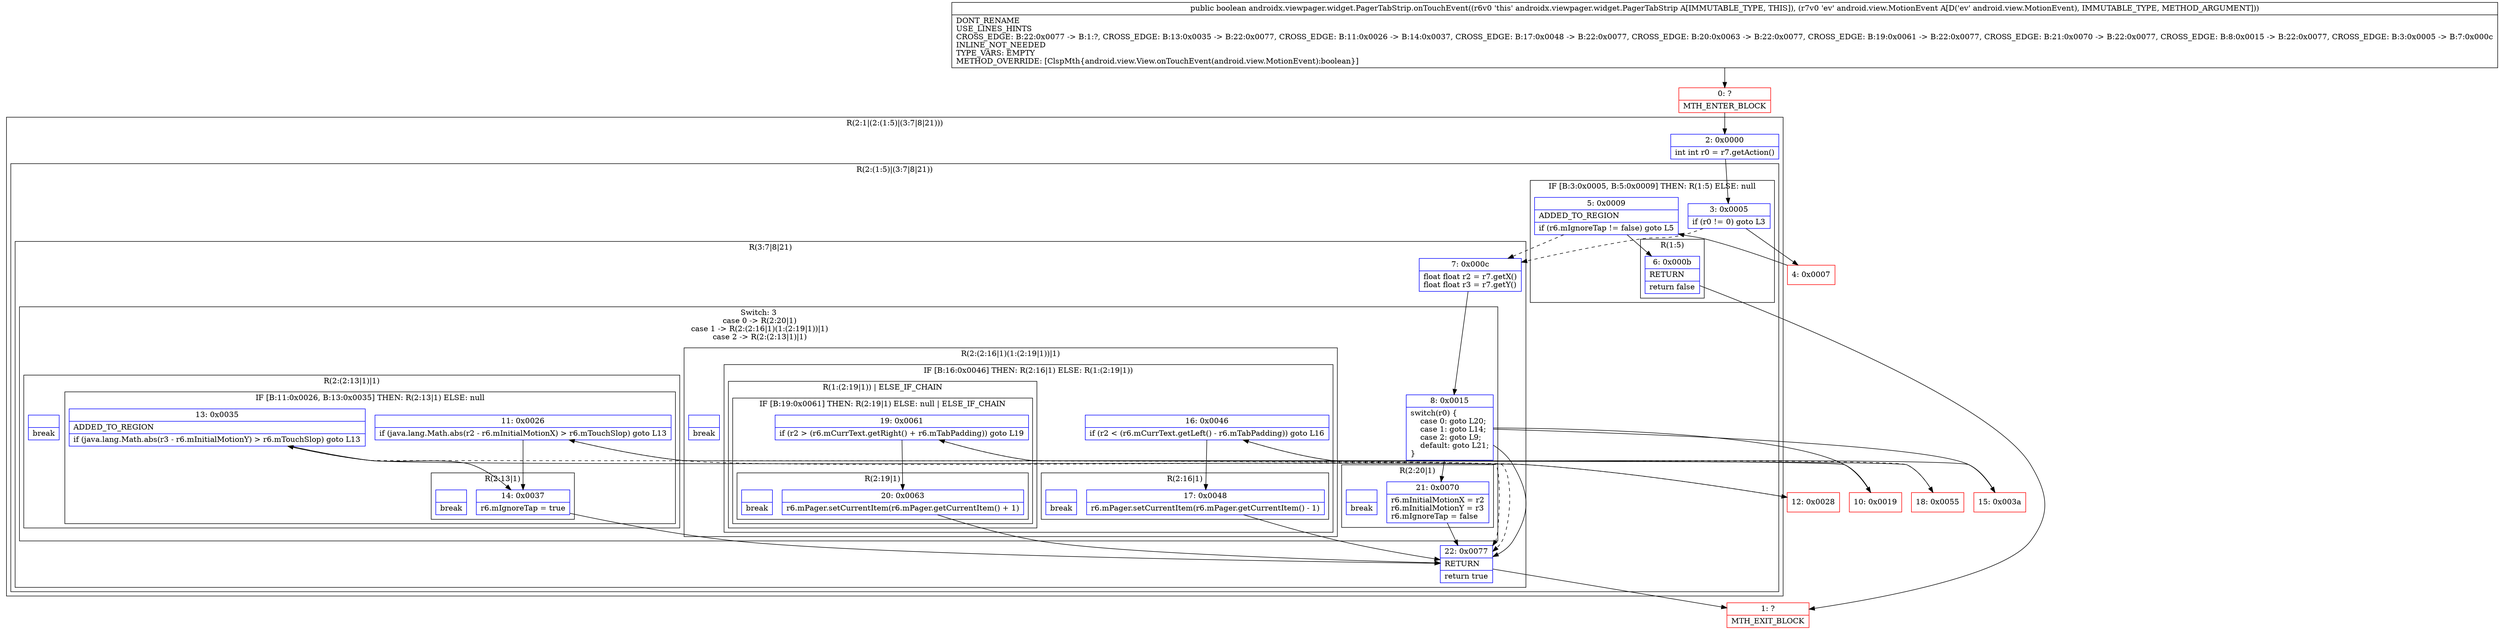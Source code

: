 digraph "CFG forandroidx.viewpager.widget.PagerTabStrip.onTouchEvent(Landroid\/view\/MotionEvent;)Z" {
subgraph cluster_Region_1238234090 {
label = "R(2:1|(2:(1:5)|(3:7|8|21)))";
node [shape=record,color=blue];
Node_2 [shape=record,label="{2\:\ 0x0000|int int r0 = r7.getAction()\l}"];
subgraph cluster_Region_2093865638 {
label = "R(2:(1:5)|(3:7|8|21))";
node [shape=record,color=blue];
subgraph cluster_IfRegion_849085399 {
label = "IF [B:3:0x0005, B:5:0x0009] THEN: R(1:5) ELSE: null";
node [shape=record,color=blue];
Node_3 [shape=record,label="{3\:\ 0x0005|if (r0 != 0) goto L3\l}"];
Node_5 [shape=record,label="{5\:\ 0x0009|ADDED_TO_REGION\l|if (r6.mIgnoreTap != false) goto L5\l}"];
subgraph cluster_Region_1944060062 {
label = "R(1:5)";
node [shape=record,color=blue];
Node_6 [shape=record,label="{6\:\ 0x000b|RETURN\l|return false\l}"];
}
}
subgraph cluster_Region_713504989 {
label = "R(3:7|8|21)";
node [shape=record,color=blue];
Node_7 [shape=record,label="{7\:\ 0x000c|float float r2 = r7.getX()\lfloat float r3 = r7.getY()\l}"];
subgraph cluster_SwitchRegion_1274571448 {
label = "Switch: 3
 case 0 -> R(2:20|1)
 case 1 -> R(2:(2:16|1)(1:(2:19|1))|1)
 case 2 -> R(2:(2:13|1)|1)";
node [shape=record,color=blue];
Node_8 [shape=record,label="{8\:\ 0x0015|switch(r0) \{\l    case 0: goto L20;\l    case 1: goto L14;\l    case 2: goto L9;\l    default: goto L21;\l\}\l}"];
subgraph cluster_Region_217308356 {
label = "R(2:20|1)";
node [shape=record,color=blue];
Node_21 [shape=record,label="{21\:\ 0x0070|r6.mInitialMotionX = r2\lr6.mInitialMotionY = r3\lr6.mIgnoreTap = false\l}"];
Node_InsnContainer_1874057777 [shape=record,label="{|break\l}"];
}
subgraph cluster_Region_300234506 {
label = "R(2:(2:16|1)(1:(2:19|1))|1)";
node [shape=record,color=blue];
subgraph cluster_IfRegion_1579414582 {
label = "IF [B:16:0x0046] THEN: R(2:16|1) ELSE: R(1:(2:19|1))";
node [shape=record,color=blue];
Node_16 [shape=record,label="{16\:\ 0x0046|if (r2 \< (r6.mCurrText.getLeft() \- r6.mTabPadding)) goto L16\l}"];
subgraph cluster_Region_66045818 {
label = "R(2:16|1)";
node [shape=record,color=blue];
Node_17 [shape=record,label="{17\:\ 0x0048|r6.mPager.setCurrentItem(r6.mPager.getCurrentItem() \- 1)\l}"];
Node_InsnContainer_1895355241 [shape=record,label="{|break\l}"];
}
subgraph cluster_Region_32242965 {
label = "R(1:(2:19|1)) | ELSE_IF_CHAIN\l";
node [shape=record,color=blue];
subgraph cluster_IfRegion_1451682016 {
label = "IF [B:19:0x0061] THEN: R(2:19|1) ELSE: null | ELSE_IF_CHAIN\l";
node [shape=record,color=blue];
Node_19 [shape=record,label="{19\:\ 0x0061|if (r2 \> (r6.mCurrText.getRight() + r6.mTabPadding)) goto L19\l}"];
subgraph cluster_Region_965662533 {
label = "R(2:19|1)";
node [shape=record,color=blue];
Node_20 [shape=record,label="{20\:\ 0x0063|r6.mPager.setCurrentItem(r6.mPager.getCurrentItem() + 1)\l}"];
Node_InsnContainer_1143407385 [shape=record,label="{|break\l}"];
}
}
}
}
Node_InsnContainer_1920131951 [shape=record,label="{|break\l}"];
}
subgraph cluster_Region_749710177 {
label = "R(2:(2:13|1)|1)";
node [shape=record,color=blue];
subgraph cluster_IfRegion_1163158333 {
label = "IF [B:11:0x0026, B:13:0x0035] THEN: R(2:13|1) ELSE: null";
node [shape=record,color=blue];
Node_11 [shape=record,label="{11\:\ 0x0026|if (java.lang.Math.abs(r2 \- r6.mInitialMotionX) \> r6.mTouchSlop) goto L13\l}"];
Node_13 [shape=record,label="{13\:\ 0x0035|ADDED_TO_REGION\l|if (java.lang.Math.abs(r3 \- r6.mInitialMotionY) \> r6.mTouchSlop) goto L13\l}"];
subgraph cluster_Region_1666475342 {
label = "R(2:13|1)";
node [shape=record,color=blue];
Node_14 [shape=record,label="{14\:\ 0x0037|r6.mIgnoreTap = true\l}"];
Node_InsnContainer_530025974 [shape=record,label="{|break\l}"];
}
}
Node_InsnContainer_2057010416 [shape=record,label="{|break\l}"];
}
}
Node_22 [shape=record,label="{22\:\ 0x0077|RETURN\l|return true\l}"];
}
}
}
Node_0 [shape=record,color=red,label="{0\:\ ?|MTH_ENTER_BLOCK\l}"];
Node_4 [shape=record,color=red,label="{4\:\ 0x0007}"];
Node_1 [shape=record,color=red,label="{1\:\ ?|MTH_EXIT_BLOCK\l}"];
Node_10 [shape=record,color=red,label="{10\:\ 0x0019}"];
Node_12 [shape=record,color=red,label="{12\:\ 0x0028}"];
Node_15 [shape=record,color=red,label="{15\:\ 0x003a}"];
Node_18 [shape=record,color=red,label="{18\:\ 0x0055}"];
MethodNode[shape=record,label="{public boolean androidx.viewpager.widget.PagerTabStrip.onTouchEvent((r6v0 'this' androidx.viewpager.widget.PagerTabStrip A[IMMUTABLE_TYPE, THIS]), (r7v0 'ev' android.view.MotionEvent A[D('ev' android.view.MotionEvent), IMMUTABLE_TYPE, METHOD_ARGUMENT]))  | DONT_RENAME\lUSE_LINES_HINTS\lCROSS_EDGE: B:22:0x0077 \-\> B:1:?, CROSS_EDGE: B:13:0x0035 \-\> B:22:0x0077, CROSS_EDGE: B:11:0x0026 \-\> B:14:0x0037, CROSS_EDGE: B:17:0x0048 \-\> B:22:0x0077, CROSS_EDGE: B:20:0x0063 \-\> B:22:0x0077, CROSS_EDGE: B:19:0x0061 \-\> B:22:0x0077, CROSS_EDGE: B:21:0x0070 \-\> B:22:0x0077, CROSS_EDGE: B:8:0x0015 \-\> B:22:0x0077, CROSS_EDGE: B:3:0x0005 \-\> B:7:0x000c\lINLINE_NOT_NEEDED\lTYPE_VARS: EMPTY\lMETHOD_OVERRIDE: [ClspMth\{android.view.View.onTouchEvent(android.view.MotionEvent):boolean\}]\l}"];
MethodNode -> Node_0;Node_2 -> Node_3;
Node_3 -> Node_4;
Node_3 -> Node_7[style=dashed];
Node_5 -> Node_6;
Node_5 -> Node_7[style=dashed];
Node_6 -> Node_1;
Node_7 -> Node_8;
Node_8 -> Node_10;
Node_8 -> Node_15;
Node_8 -> Node_21;
Node_8 -> Node_22;
Node_21 -> Node_22;
Node_16 -> Node_17;
Node_16 -> Node_18[style=dashed];
Node_17 -> Node_22;
Node_19 -> Node_20;
Node_19 -> Node_22[style=dashed];
Node_20 -> Node_22;
Node_11 -> Node_12[style=dashed];
Node_11 -> Node_14;
Node_13 -> Node_14;
Node_13 -> Node_22[style=dashed];
Node_14 -> Node_22;
Node_22 -> Node_1;
Node_0 -> Node_2;
Node_4 -> Node_5;
Node_10 -> Node_11;
Node_12 -> Node_13;
Node_15 -> Node_16;
Node_18 -> Node_19;
}

